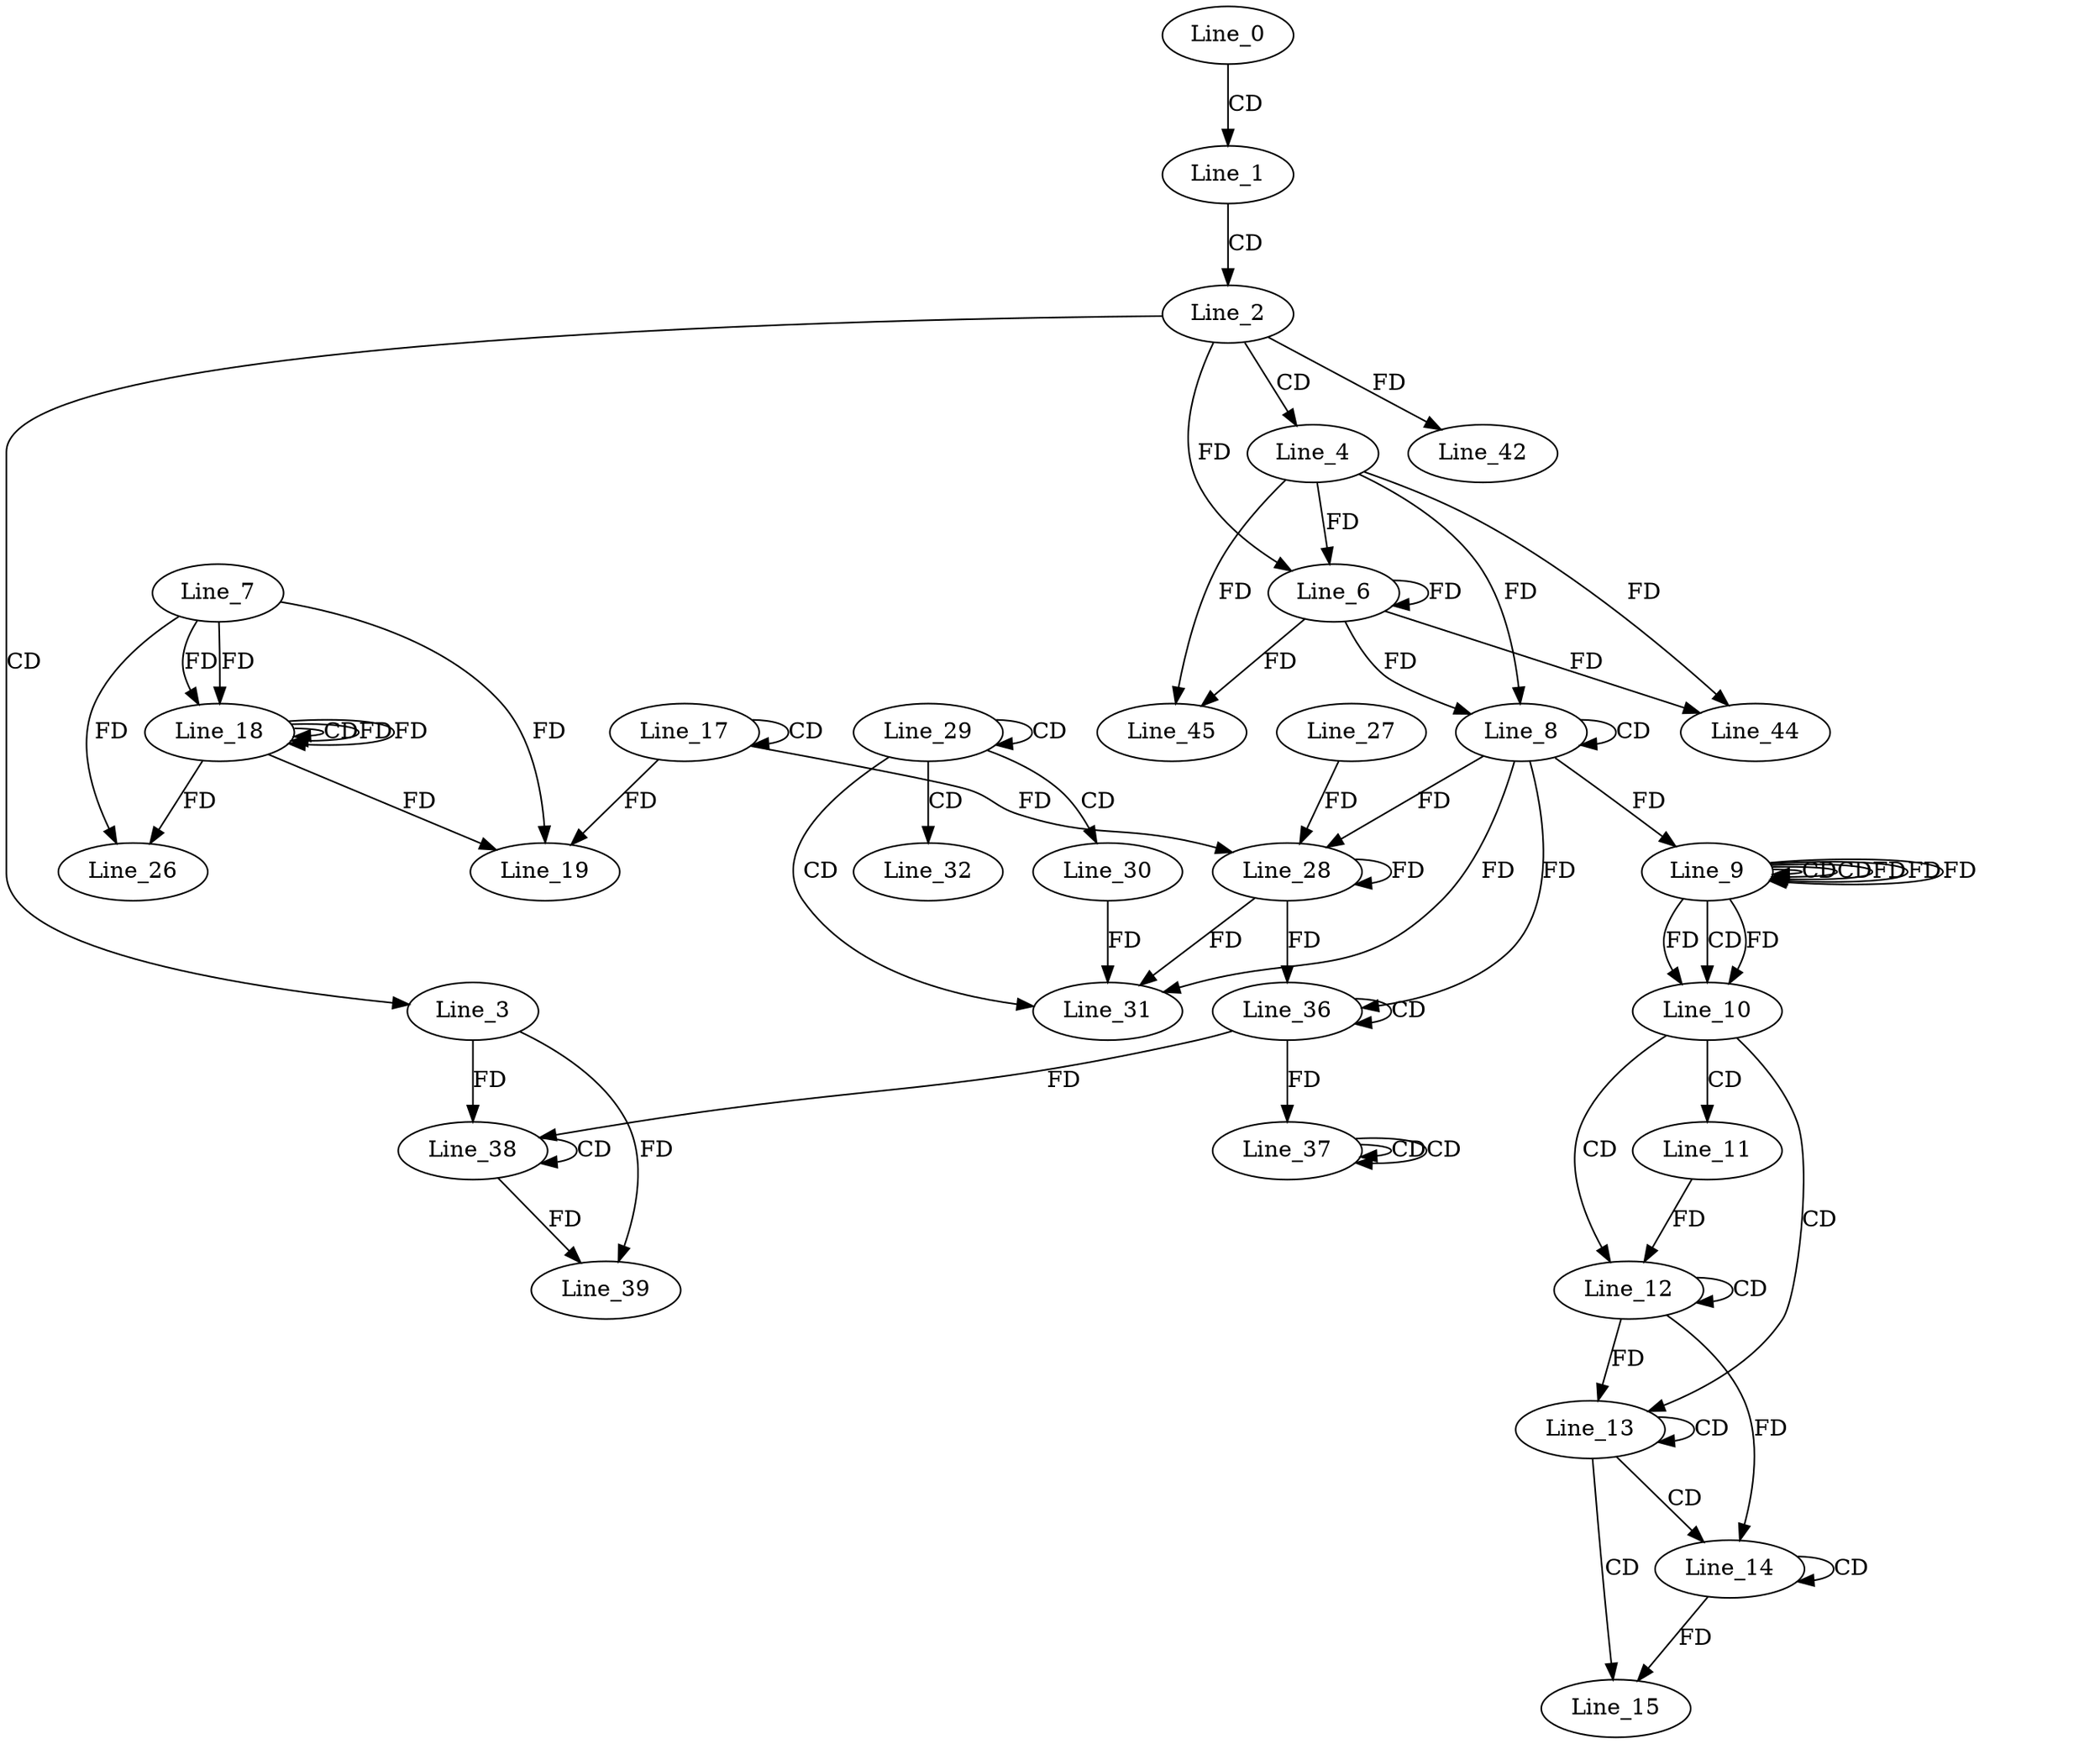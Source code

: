 digraph G {
  Line_0;
  Line_1;
  Line_2;
  Line_3;
  Line_4;
  Line_6;
  Line_6;
  Line_8;
  Line_8;
  Line_9;
  Line_9;
  Line_9;
  Line_9;
  Line_9;
  Line_10;
  Line_10;
  Line_10;
  Line_11;
  Line_12;
  Line_12;
  Line_13;
  Line_13;
  Line_13;
  Line_14;
  Line_14;
  Line_15;
  Line_17;
  Line_17;
  Line_7;
  Line_18;
  Line_18;
  Line_19;
  Line_26;
  Line_28;
  Line_28;
  Line_27;
  Line_29;
  Line_29;
  Line_30;
  Line_31;
  Line_32;
  Line_36;
  Line_36;
  Line_37;
  Line_37;
  Line_37;
  Line_37;
  Line_38;
  Line_38;
  Line_39;
  Line_42;
  Line_44;
  Line_45;
  Line_0 -> Line_1 [ label="CD" ];
  Line_1 -> Line_2 [ label="CD" ];
  Line_2 -> Line_3 [ label="CD" ];
  Line_2 -> Line_4 [ label="CD" ];
  Line_4 -> Line_6 [ label="FD" ];
  Line_6 -> Line_6 [ label="FD" ];
  Line_2 -> Line_6 [ label="FD" ];
  Line_8 -> Line_8 [ label="CD" ];
  Line_4 -> Line_8 [ label="FD" ];
  Line_6 -> Line_8 [ label="FD" ];
  Line_9 -> Line_9 [ label="CD" ];
  Line_9 -> Line_9 [ label="CD" ];
  Line_8 -> Line_9 [ label="FD" ];
  Line_9 -> Line_9 [ label="FD" ];
  Line_9 -> Line_10 [ label="CD" ];
  Line_9 -> Line_10 [ label="FD" ];
  Line_9 -> Line_10 [ label="FD" ];
  Line_10 -> Line_11 [ label="CD" ];
  Line_10 -> Line_12 [ label="CD" ];
  Line_12 -> Line_12 [ label="CD" ];
  Line_11 -> Line_12 [ label="FD" ];
  Line_10 -> Line_13 [ label="CD" ];
  Line_13 -> Line_13 [ label="CD" ];
  Line_12 -> Line_13 [ label="FD" ];
  Line_13 -> Line_14 [ label="CD" ];
  Line_14 -> Line_14 [ label="CD" ];
  Line_12 -> Line_14 [ label="FD" ];
  Line_13 -> Line_15 [ label="CD" ];
  Line_14 -> Line_15 [ label="FD" ];
  Line_17 -> Line_17 [ label="CD" ];
  Line_7 -> Line_18 [ label="FD" ];
  Line_18 -> Line_18 [ label="CD" ];
  Line_18 -> Line_18 [ label="FD" ];
  Line_7 -> Line_18 [ label="FD" ];
  Line_18 -> Line_19 [ label="FD" ];
  Line_7 -> Line_19 [ label="FD" ];
  Line_17 -> Line_19 [ label="FD" ];
  Line_18 -> Line_26 [ label="FD" ];
  Line_7 -> Line_26 [ label="FD" ];
  Line_8 -> Line_28 [ label="FD" ];
  Line_28 -> Line_28 [ label="FD" ];
  Line_17 -> Line_28 [ label="FD" ];
  Line_27 -> Line_28 [ label="FD" ];
  Line_29 -> Line_29 [ label="CD" ];
  Line_29 -> Line_30 [ label="CD" ];
  Line_29 -> Line_31 [ label="CD" ];
  Line_8 -> Line_31 [ label="FD" ];
  Line_28 -> Line_31 [ label="FD" ];
  Line_30 -> Line_31 [ label="FD" ];
  Line_29 -> Line_32 [ label="CD" ];
  Line_36 -> Line_36 [ label="CD" ];
  Line_8 -> Line_36 [ label="FD" ];
  Line_28 -> Line_36 [ label="FD" ];
  Line_37 -> Line_37 [ label="CD" ];
  Line_37 -> Line_37 [ label="CD" ];
  Line_36 -> Line_37 [ label="FD" ];
  Line_38 -> Line_38 [ label="CD" ];
  Line_36 -> Line_38 [ label="FD" ];
  Line_3 -> Line_38 [ label="FD" ];
  Line_3 -> Line_39 [ label="FD" ];
  Line_38 -> Line_39 [ label="FD" ];
  Line_2 -> Line_42 [ label="FD" ];
  Line_4 -> Line_44 [ label="FD" ];
  Line_6 -> Line_44 [ label="FD" ];
  Line_4 -> Line_45 [ label="FD" ];
  Line_6 -> Line_45 [ label="FD" ];
  Line_9 -> Line_9 [ label="FD" ];
  Line_9 -> Line_9 [ label="FD" ];
  Line_18 -> Line_18 [ label="FD" ];
}
